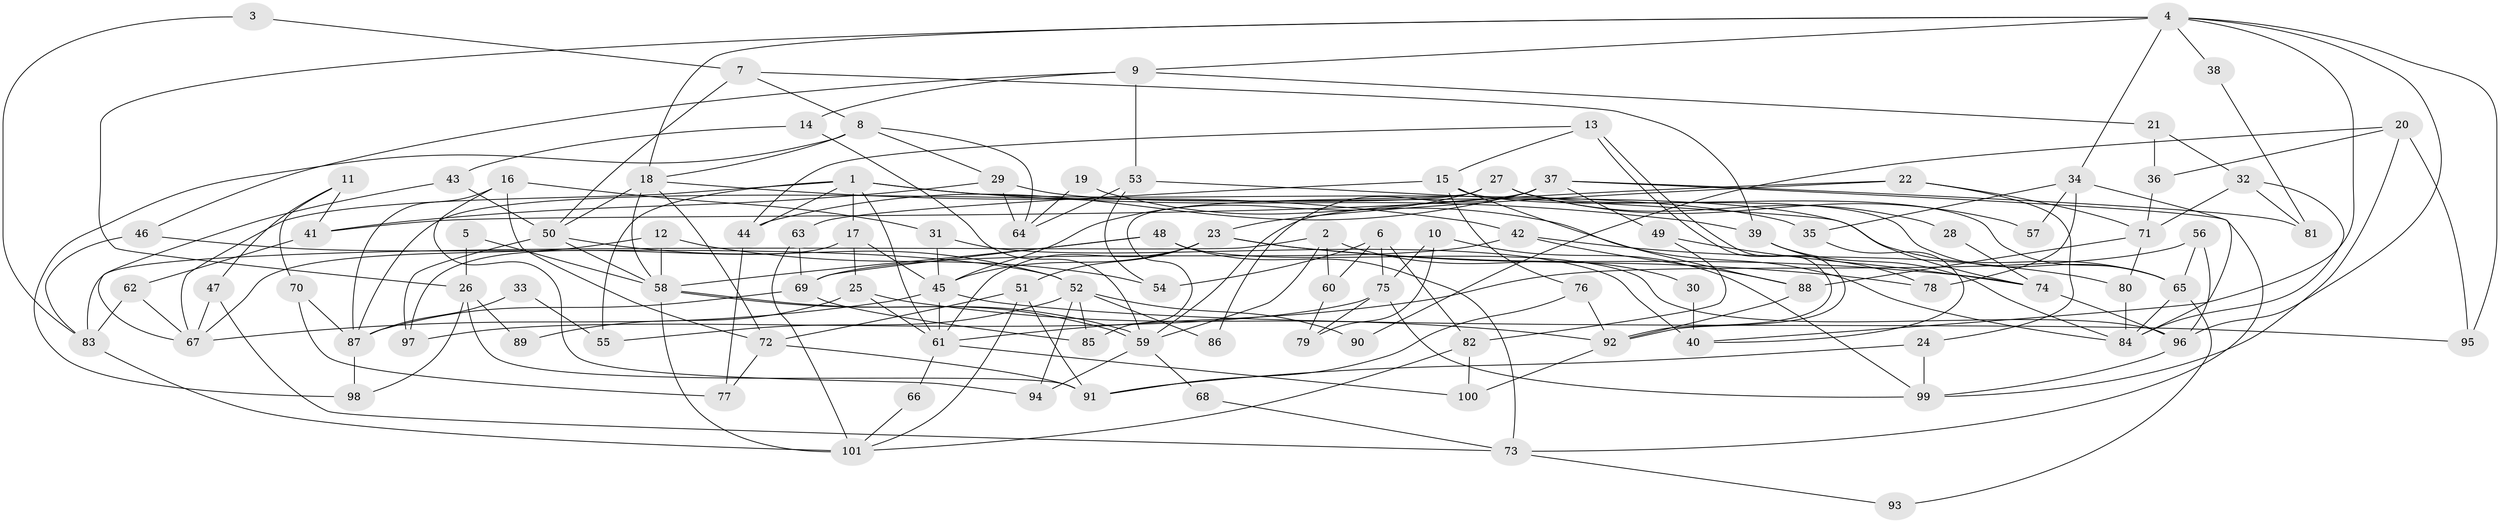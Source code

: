 // coarse degree distribution, {8: 0.06349206349206349, 4: 0.15873015873015872, 5: 0.20634920634920634, 11: 0.047619047619047616, 7: 0.1111111111111111, 2: 0.07936507936507936, 3: 0.20634920634920634, 6: 0.12698412698412698}
// Generated by graph-tools (version 1.1) at 2025/52/02/27/25 19:52:03]
// undirected, 101 vertices, 202 edges
graph export_dot {
graph [start="1"]
  node [color=gray90,style=filled];
  1;
  2;
  3;
  4;
  5;
  6;
  7;
  8;
  9;
  10;
  11;
  12;
  13;
  14;
  15;
  16;
  17;
  18;
  19;
  20;
  21;
  22;
  23;
  24;
  25;
  26;
  27;
  28;
  29;
  30;
  31;
  32;
  33;
  34;
  35;
  36;
  37;
  38;
  39;
  40;
  41;
  42;
  43;
  44;
  45;
  46;
  47;
  48;
  49;
  50;
  51;
  52;
  53;
  54;
  55;
  56;
  57;
  58;
  59;
  60;
  61;
  62;
  63;
  64;
  65;
  66;
  67;
  68;
  69;
  70;
  71;
  72;
  73;
  74;
  75;
  76;
  77;
  78;
  79;
  80;
  81;
  82;
  83;
  84;
  85;
  86;
  87;
  88;
  89;
  90;
  91;
  92;
  93;
  94;
  95;
  96;
  97;
  98;
  99;
  100;
  101;
  1 -- 67;
  1 -- 61;
  1 -- 17;
  1 -- 35;
  1 -- 39;
  1 -- 44;
  1 -- 55;
  2 -- 83;
  2 -- 59;
  2 -- 30;
  2 -- 60;
  3 -- 7;
  3 -- 83;
  4 -- 96;
  4 -- 9;
  4 -- 18;
  4 -- 26;
  4 -- 34;
  4 -- 38;
  4 -- 40;
  4 -- 95;
  5 -- 26;
  5 -- 58;
  6 -- 60;
  6 -- 54;
  6 -- 75;
  6 -- 82;
  7 -- 50;
  7 -- 39;
  7 -- 8;
  8 -- 18;
  8 -- 29;
  8 -- 64;
  8 -- 98;
  9 -- 53;
  9 -- 14;
  9 -- 21;
  9 -- 46;
  10 -- 99;
  10 -- 75;
  10 -- 79;
  11 -- 41;
  11 -- 70;
  11 -- 47;
  12 -- 67;
  12 -- 58;
  12 -- 54;
  13 -- 15;
  13 -- 92;
  13 -- 92;
  13 -- 44;
  14 -- 59;
  14 -- 43;
  15 -- 88;
  15 -- 63;
  15 -- 65;
  15 -- 76;
  16 -- 94;
  16 -- 72;
  16 -- 31;
  16 -- 87;
  17 -- 45;
  17 -- 25;
  17 -- 97;
  18 -- 58;
  18 -- 42;
  18 -- 50;
  18 -- 72;
  19 -- 64;
  19 -- 84;
  20 -- 36;
  20 -- 99;
  20 -- 90;
  20 -- 95;
  21 -- 32;
  21 -- 36;
  22 -- 23;
  22 -- 24;
  22 -- 59;
  22 -- 71;
  23 -- 61;
  23 -- 45;
  23 -- 51;
  23 -- 74;
  23 -- 78;
  24 -- 91;
  24 -- 99;
  25 -- 92;
  25 -- 61;
  25 -- 89;
  26 -- 98;
  26 -- 89;
  26 -- 91;
  27 -- 45;
  27 -- 87;
  27 -- 28;
  27 -- 57;
  27 -- 65;
  27 -- 85;
  28 -- 74;
  29 -- 65;
  29 -- 41;
  29 -- 64;
  30 -- 40;
  31 -- 40;
  31 -- 45;
  32 -- 71;
  32 -- 84;
  32 -- 81;
  33 -- 55;
  33 -- 87;
  34 -- 84;
  34 -- 35;
  34 -- 57;
  34 -- 78;
  35 -- 40;
  36 -- 71;
  37 -- 49;
  37 -- 44;
  37 -- 41;
  37 -- 73;
  37 -- 81;
  37 -- 86;
  38 -- 81;
  39 -- 78;
  39 -- 84;
  41 -- 62;
  42 -- 88;
  42 -- 69;
  42 -- 80;
  43 -- 67;
  43 -- 50;
  44 -- 77;
  45 -- 95;
  45 -- 61;
  45 -- 67;
  46 -- 83;
  46 -- 52;
  47 -- 73;
  47 -- 67;
  48 -- 69;
  48 -- 58;
  48 -- 73;
  48 -- 96;
  49 -- 74;
  49 -- 82;
  50 -- 58;
  50 -- 52;
  50 -- 97;
  51 -- 72;
  51 -- 91;
  51 -- 101;
  52 -- 55;
  52 -- 85;
  52 -- 86;
  52 -- 90;
  52 -- 94;
  53 -- 64;
  53 -- 74;
  53 -- 54;
  56 -- 61;
  56 -- 65;
  56 -- 96;
  58 -- 59;
  58 -- 59;
  58 -- 101;
  59 -- 68;
  59 -- 94;
  60 -- 79;
  61 -- 66;
  61 -- 100;
  62 -- 67;
  62 -- 83;
  63 -- 101;
  63 -- 69;
  65 -- 84;
  65 -- 93;
  66 -- 101;
  68 -- 73;
  69 -- 85;
  69 -- 87;
  70 -- 87;
  70 -- 77;
  71 -- 80;
  71 -- 88;
  72 -- 91;
  72 -- 77;
  73 -- 93;
  74 -- 96;
  75 -- 97;
  75 -- 79;
  75 -- 99;
  76 -- 91;
  76 -- 92;
  80 -- 84;
  82 -- 100;
  82 -- 101;
  83 -- 101;
  87 -- 98;
  88 -- 92;
  92 -- 100;
  96 -- 99;
}
